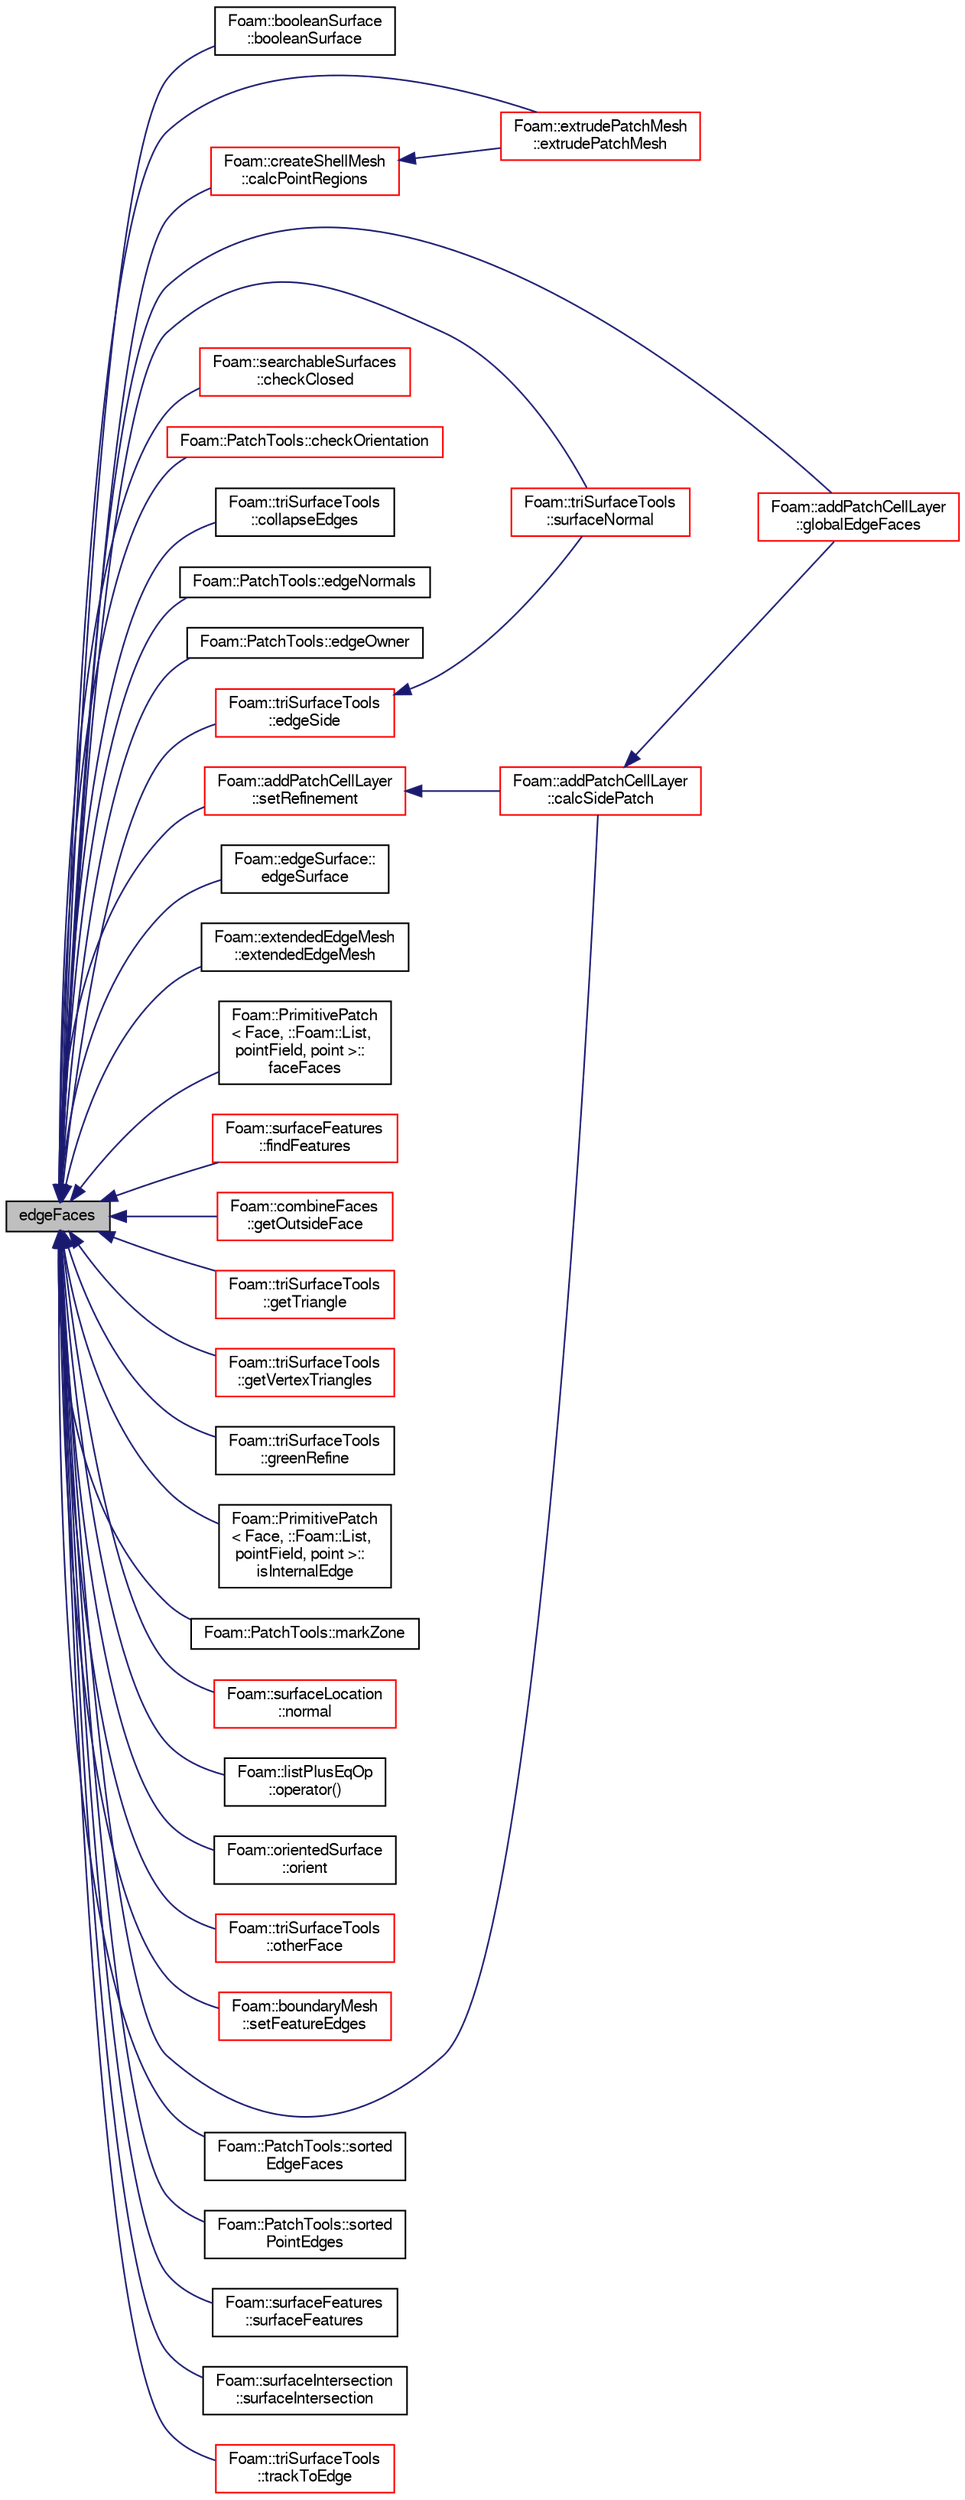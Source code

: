 digraph "edgeFaces"
{
  bgcolor="transparent";
  edge [fontname="FreeSans",fontsize="10",labelfontname="FreeSans",labelfontsize="10"];
  node [fontname="FreeSans",fontsize="10",shape=record];
  rankdir="LR";
  Node1378 [label="edgeFaces",height=0.2,width=0.4,color="black", fillcolor="grey75", style="filled", fontcolor="black"];
  Node1378 -> Node1379 [dir="back",color="midnightblue",fontsize="10",style="solid",fontname="FreeSans"];
  Node1379 [label="Foam::booleanSurface\l::booleanSurface",height=0.2,width=0.4,color="black",URL="$a25486.html#af9badecab2d5cf9894182caa82611921",tooltip="Construct from surfaces and operation. Surfaces need to be closed. "];
  Node1378 -> Node1380 [dir="back",color="midnightblue",fontsize="10",style="solid",fontname="FreeSans"];
  Node1380 [label="Foam::createShellMesh\l::calcPointRegions",height=0.2,width=0.4,color="red",URL="$a21442.html#abd09fd2558d9fc41e9a503ce2976fe5f",tooltip="Helper: calculate point regions. The point region is the. "];
  Node1380 -> Node1381 [dir="back",color="midnightblue",fontsize="10",style="solid",fontname="FreeSans"];
  Node1381 [label="Foam::extrudePatchMesh\l::extrudePatchMesh",height=0.2,width=0.4,color="red",URL="$a21446.html#ada5aee048de4d025b44660aca99d21a6",tooltip="Construct from mesh, patch and dictionary. "];
  Node1378 -> Node1385 [dir="back",color="midnightblue",fontsize="10",style="solid",fontname="FreeSans"];
  Node1385 [label="Foam::addPatchCellLayer\l::calcSidePatch",height=0.2,width=0.4,color="red",URL="$a21626.html#a25346f181e6f56df9a1839ff94eea581",tooltip="Boundary edges get extruded into boundary faces. Determine patch. "];
  Node1385 -> Node1386 [dir="back",color="midnightblue",fontsize="10",style="solid",fontname="FreeSans"];
  Node1386 [label="Foam::addPatchCellLayer\l::globalEdgeFaces",height=0.2,width=0.4,color="red",URL="$a21626.html#aeea8524ff2d092f53488dd1cb593c58e",tooltip="Per patch edge the pp faces (in global indices) using it. Uses. "];
  Node1378 -> Node1393 [dir="back",color="midnightblue",fontsize="10",style="solid",fontname="FreeSans"];
  Node1393 [label="Foam::searchableSurfaces\l::checkClosed",height=0.2,width=0.4,color="red",URL="$a25246.html#a61d463809b6bd403ba7179ba17f81876",tooltip="Are all surfaces closed and manifold. "];
  Node1378 -> Node1401 [dir="back",color="midnightblue",fontsize="10",style="solid",fontname="FreeSans"];
  Node1401 [label="Foam::PatchTools::checkOrientation",height=0.2,width=0.4,color="red",URL="$a27526.html#a20f23e9ffe1102dccd75986b5435aef7",tooltip="Check for orientation issues. "];
  Node1378 -> Node1402 [dir="back",color="midnightblue",fontsize="10",style="solid",fontname="FreeSans"];
  Node1402 [label="Foam::triSurfaceTools\l::collapseEdges",height=0.2,width=0.4,color="black",URL="$a25538.html#a5d5f37658655f0d947ff457a0d8f061c",tooltip="Create new triSurface by collapsing edges to specified. "];
  Node1378 -> Node1403 [dir="back",color="midnightblue",fontsize="10",style="solid",fontname="FreeSans"];
  Node1403 [label="Foam::PatchTools::edgeNormals",height=0.2,width=0.4,color="black",URL="$a27526.html#a48f55bbbe3632b208e3f15dc9ca17103"];
  Node1378 -> Node1404 [dir="back",color="midnightblue",fontsize="10",style="solid",fontname="FreeSans"];
  Node1404 [label="Foam::PatchTools::edgeOwner",height=0.2,width=0.4,color="black",URL="$a27526.html#ad485a4317976b8ac8e212a2013f7b5b4"];
  Node1378 -> Node1405 [dir="back",color="midnightblue",fontsize="10",style="solid",fontname="FreeSans"];
  Node1405 [label="Foam::triSurfaceTools\l::edgeSide",height=0.2,width=0.4,color="red",URL="$a25538.html#adca72845b60fd86c4bae9917d9eb8350",tooltip="if nearest point is on edgeI, determine on which side of surface "];
  Node1405 -> Node1406 [dir="back",color="midnightblue",fontsize="10",style="solid",fontname="FreeSans"];
  Node1406 [label="Foam::triSurfaceTools\l::surfaceNormal",height=0.2,width=0.4,color="red",URL="$a25538.html#a5a2f59dd14e51dca5fcbadd65696f1df",tooltip="Triangle (unit) normal. If nearest point to triangle on edge use. "];
  Node1378 -> Node1412 [dir="back",color="midnightblue",fontsize="10",style="solid",fontname="FreeSans"];
  Node1412 [label="Foam::edgeSurface::\ledgeSurface",height=0.2,width=0.4,color="black",URL="$a25490.html#abe6268d682c2dab294acf2175f47ca38",tooltip="Construct from surface and intersection description. "];
  Node1378 -> Node1413 [dir="back",color="midnightblue",fontsize="10",style="solid",fontname="FreeSans"];
  Node1413 [label="Foam::extendedEdgeMesh\l::extendedEdgeMesh",height=0.2,width=0.4,color="black",URL="$a21786.html#afd2b47811ea5fb93fabb4e9a00a8985e",tooltip="Construct given a surface with selected edges,point. "];
  Node1378 -> Node1381 [dir="back",color="midnightblue",fontsize="10",style="solid",fontname="FreeSans"];
  Node1378 -> Node1414 [dir="back",color="midnightblue",fontsize="10",style="solid",fontname="FreeSans"];
  Node1414 [label="Foam::PrimitivePatch\l\< Face, ::Foam::List,\l pointField, point \>::\lfaceFaces",height=0.2,width=0.4,color="black",URL="$a27538.html#abd7a81405cdb7d3f6498da071746eb07",tooltip="Return face-face addressing. "];
  Node1378 -> Node1415 [dir="back",color="midnightblue",fontsize="10",style="solid",fontname="FreeSans"];
  Node1415 [label="Foam::surfaceFeatures\l::findFeatures",height=0.2,width=0.4,color="red",URL="$a25510.html#a104ad1549afa89b0b6ae590fda99816a",tooltip="Find feature edges using provided included angle. "];
  Node1378 -> Node1420 [dir="back",color="midnightblue",fontsize="10",style="solid",fontname="FreeSans"];
  Node1420 [label="Foam::combineFaces\l::getOutsideFace",height=0.2,width=0.4,color="red",URL="$a21634.html#af695da5d6484dda0cf20307778b302f0",tooltip="Gets outside of patch as a face (in mesh point labels) "];
  Node1378 -> Node1425 [dir="back",color="midnightblue",fontsize="10",style="solid",fontname="FreeSans"];
  Node1425 [label="Foam::triSurfaceTools\l::getTriangle",height=0.2,width=0.4,color="red",URL="$a25538.html#a4043fb05cae840c83b82a5f2fecd88e2",tooltip="Return index of triangle (or -1) using all three edges. "];
  Node1378 -> Node1433 [dir="back",color="midnightblue",fontsize="10",style="solid",fontname="FreeSans"];
  Node1433 [label="Foam::triSurfaceTools\l::getVertexTriangles",height=0.2,width=0.4,color="red",URL="$a25538.html#aa242e3ca747b5d12e431a87f581aebb7",tooltip="Get all triangles using edge endpoint. "];
  Node1378 -> Node1386 [dir="back",color="midnightblue",fontsize="10",style="solid",fontname="FreeSans"];
  Node1378 -> Node1410 [dir="back",color="midnightblue",fontsize="10",style="solid",fontname="FreeSans"];
  Node1410 [label="Foam::triSurfaceTools\l::greenRefine",height=0.2,width=0.4,color="black",URL="$a25538.html#abfb8b3103f67e2652cfb672525ec5d43",tooltip="Refine edges by splitting to opposite vertex. "];
  Node1378 -> Node1435 [dir="back",color="midnightblue",fontsize="10",style="solid",fontname="FreeSans"];
  Node1435 [label="Foam::PrimitivePatch\l\< Face, ::Foam::List,\l pointField, point \>::\lisInternalEdge",height=0.2,width=0.4,color="black",URL="$a27538.html#ac2458a175e66b555e443539d6c726e06",tooltip="Is internal edge? "];
  Node1378 -> Node1436 [dir="back",color="midnightblue",fontsize="10",style="solid",fontname="FreeSans"];
  Node1436 [label="Foam::PatchTools::markZone",height=0.2,width=0.4,color="black",URL="$a27526.html#aafc2c9ef496f68e21ab38af120233a40",tooltip="Fill faceZone with currentZone for every face reachable. "];
  Node1378 -> Node1437 [dir="back",color="midnightblue",fontsize="10",style="solid",fontname="FreeSans"];
  Node1437 [label="Foam::surfaceLocation\l::normal",height=0.2,width=0.4,color="red",URL="$a25518.html#a1369a05753c199e11f35bfd39df6ca37",tooltip="Normal. Approximate for points. "];
  Node1378 -> Node1439 [dir="back",color="midnightblue",fontsize="10",style="solid",fontname="FreeSans"];
  Node1439 [label="Foam::listPlusEqOp\l::operator()",height=0.2,width=0.4,color="black",URL="$a24626.html#a2bca5855a51bffee2f0fe2aacc4aba10"];
  Node1378 -> Node1440 [dir="back",color="midnightblue",fontsize="10",style="solid",fontname="FreeSans"];
  Node1440 [label="Foam::orientedSurface\l::orient",height=0.2,width=0.4,color="black",URL="$a25506.html#aa4acb2637dc6e4cca4ebfa19424b5d43",tooltip="Flip faces such that normals are consistent with point: "];
  Node1378 -> Node1431 [dir="back",color="midnightblue",fontsize="10",style="solid",fontname="FreeSans"];
  Node1431 [label="Foam::triSurfaceTools\l::otherFace",height=0.2,width=0.4,color="red",URL="$a25538.html#acb1d26ee4d249b6be4e063b3b9cae689",tooltip="Get face connected to edge not faceI. "];
  Node1378 -> Node1441 [dir="back",color="midnightblue",fontsize="10",style="solid",fontname="FreeSans"];
  Node1441 [label="Foam::boundaryMesh\l::setFeatureEdges",height=0.2,width=0.4,color="red",URL="$a21430.html#a0e01df03fc2c7dbfd31c0fa36528926a",tooltip="Set featureEdges, edgeToFeature, featureSegments according. "];
  Node1378 -> Node1443 [dir="back",color="midnightblue",fontsize="10",style="solid",fontname="FreeSans"];
  Node1443 [label="Foam::addPatchCellLayer\l::setRefinement",height=0.2,width=0.4,color="red",URL="$a21626.html#a9488cb0518f21b76444c508cc9658d64",tooltip="Play commands into polyTopoChange to create layers on top. "];
  Node1443 -> Node1385 [dir="back",color="midnightblue",fontsize="10",style="solid",fontname="FreeSans"];
  Node1378 -> Node1445 [dir="back",color="midnightblue",fontsize="10",style="solid",fontname="FreeSans"];
  Node1445 [label="Foam::PatchTools::sorted\lEdgeFaces",height=0.2,width=0.4,color="black",URL="$a27526.html#a6f45385fbdbafd55b359508624f4e84f"];
  Node1378 -> Node1446 [dir="back",color="midnightblue",fontsize="10",style="solid",fontname="FreeSans"];
  Node1446 [label="Foam::PatchTools::sorted\lPointEdges",height=0.2,width=0.4,color="black",URL="$a27526.html#ade266c84d472629a66d2ec0f9c8f2ff9"];
  Node1378 -> Node1447 [dir="back",color="midnightblue",fontsize="10",style="solid",fontname="FreeSans"];
  Node1447 [label="Foam::surfaceFeatures\l::surfaceFeatures",height=0.2,width=0.4,color="black",URL="$a25510.html#ad37c6263cbba065fbffe29e843e18245",tooltip="Construct from pointField and edgeList (edgeMesh) "];
  Node1378 -> Node1448 [dir="back",color="midnightblue",fontsize="10",style="solid",fontname="FreeSans"];
  Node1448 [label="Foam::surfaceIntersection\l::surfaceIntersection",height=0.2,width=0.4,color="black",URL="$a25502.html#a18e6a04334661f9c57af4d5b5b702b68",tooltip="Construct from precalculated intersection information. "];
  Node1378 -> Node1406 [dir="back",color="midnightblue",fontsize="10",style="solid",fontname="FreeSans"];
  Node1378 -> Node1449 [dir="back",color="midnightblue",fontsize="10",style="solid",fontname="FreeSans"];
  Node1449 [label="Foam::triSurfaceTools\l::trackToEdge",height=0.2,width=0.4,color="red",URL="$a25538.html#a6d8fd04b37cd0ac3c45134c26f9ba40c",tooltip="Track on surface to get closer to point. "];
}
